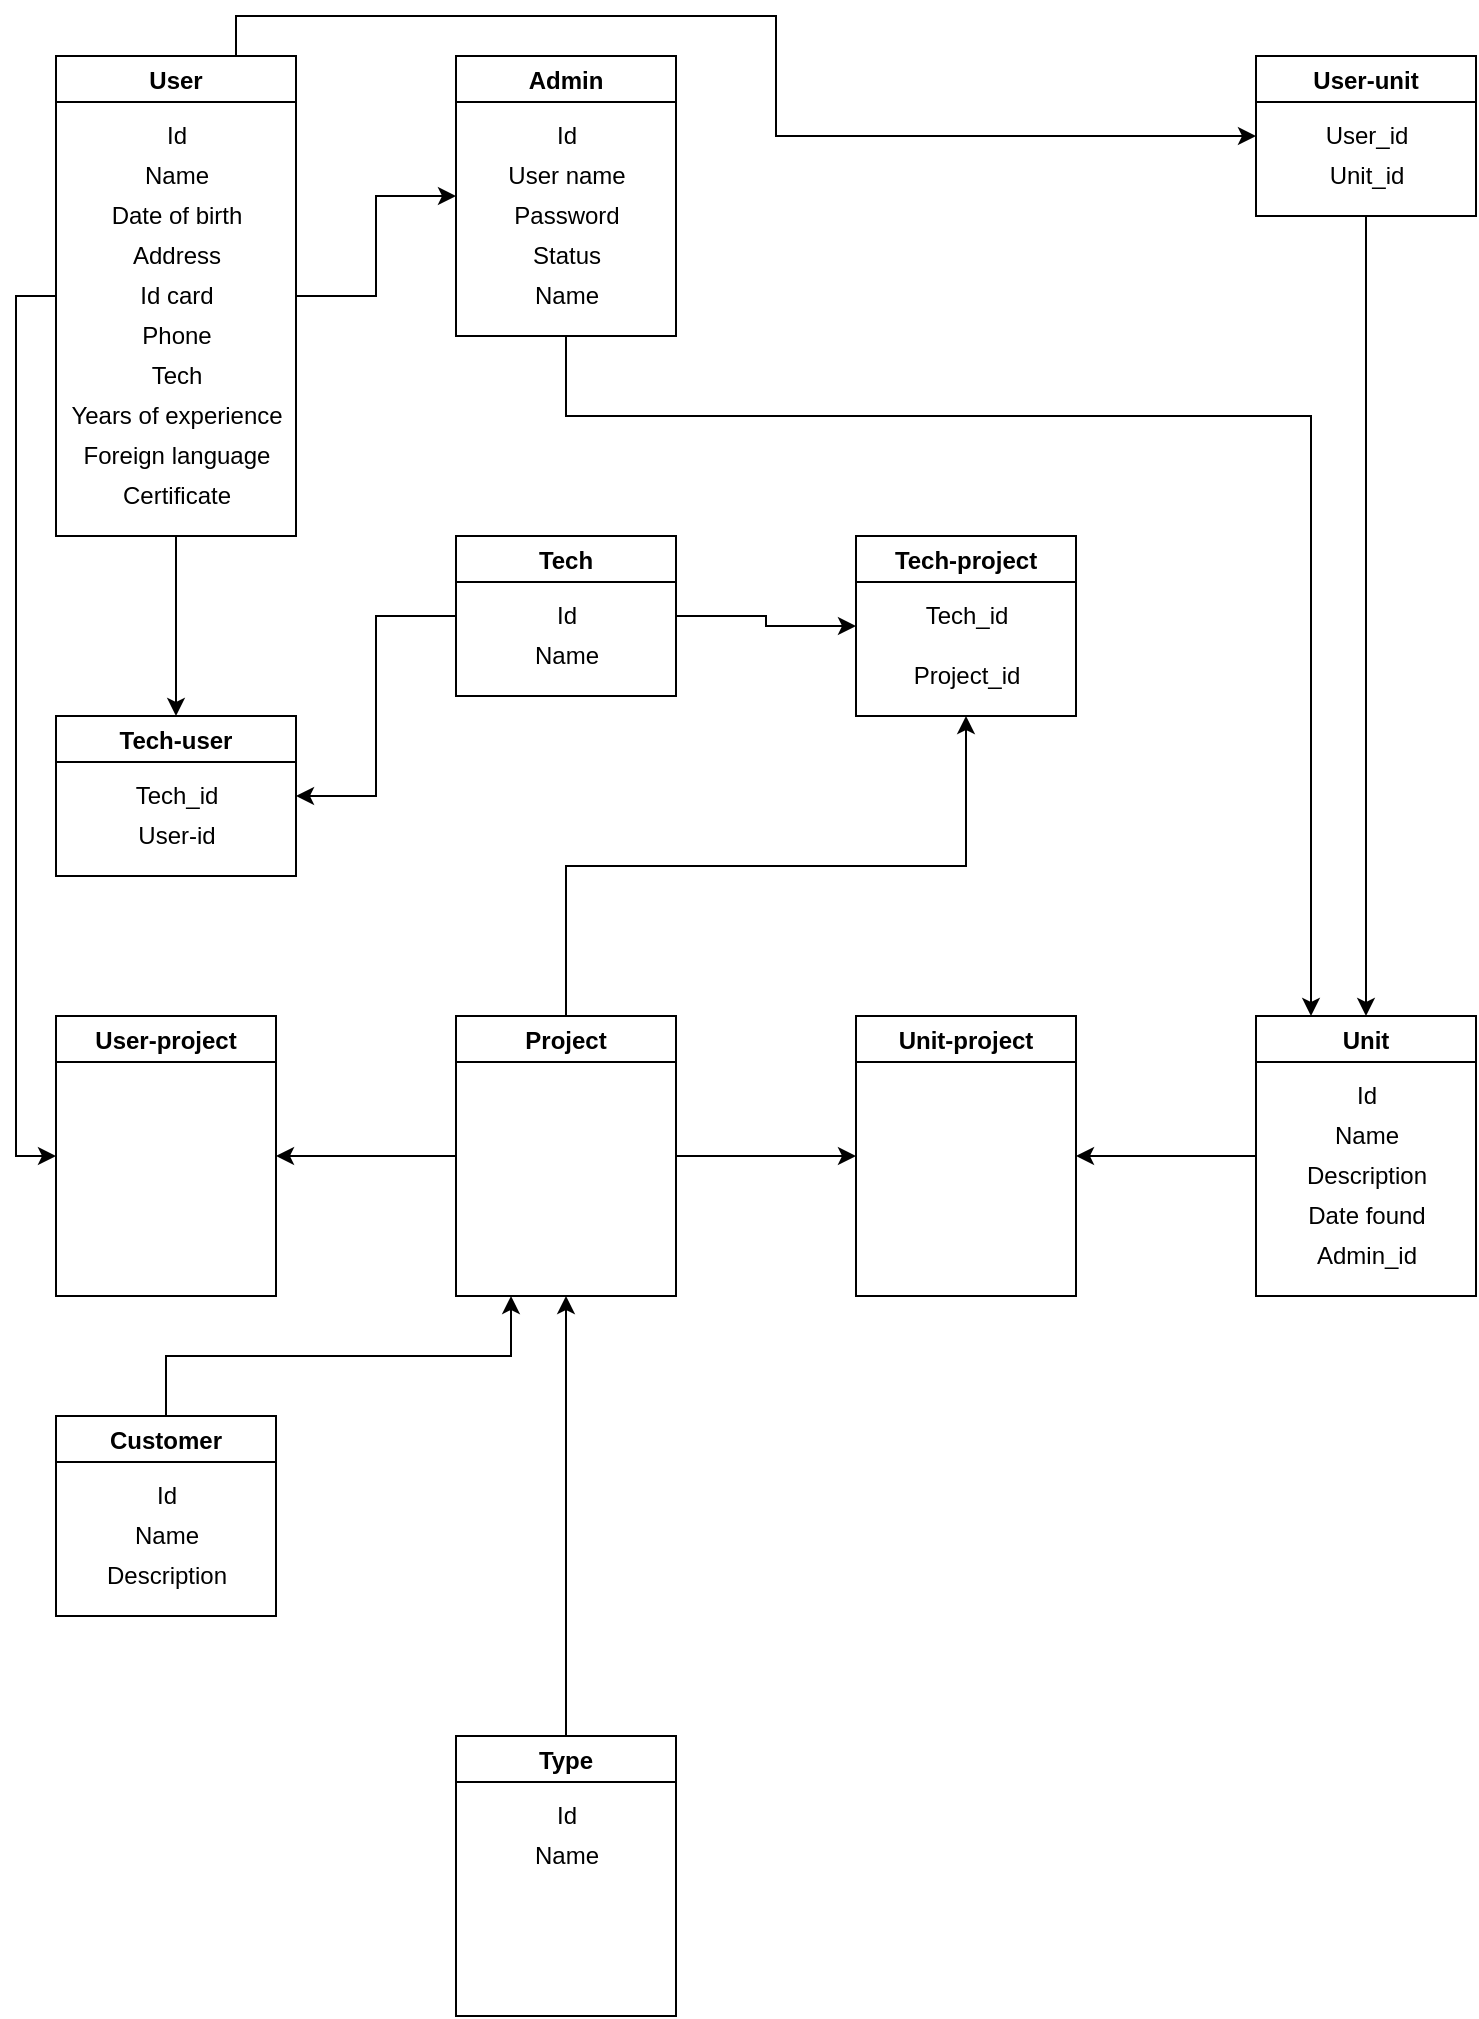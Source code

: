 <mxfile version="14.8.6" type="github">
  <diagram id="8frxbMPDA_A4CYh-UbdC" name="Page-1">
    <mxGraphModel dx="545" dy="474" grid="1" gridSize="10" guides="1" tooltips="1" connect="1" arrows="1" fold="1" page="1" pageScale="1" pageWidth="827" pageHeight="1169" math="0" shadow="0">
      <root>
        <mxCell id="0" />
        <mxCell id="1" parent="0" />
        <mxCell id="PGVaX1nrfL_rUsU0WxcV-19" style="edgeStyle=orthogonalEdgeStyle;rounded=0;orthogonalLoop=1;jettySize=auto;html=1;exitX=0.75;exitY=0;exitDx=0;exitDy=0;" edge="1" parent="1" source="PGVaX1nrfL_rUsU0WxcV-2" target="PGVaX1nrfL_rUsU0WxcV-18">
          <mxGeometry relative="1" as="geometry" />
        </mxCell>
        <mxCell id="PGVaX1nrfL_rUsU0WxcV-22" style="edgeStyle=orthogonalEdgeStyle;rounded=0;orthogonalLoop=1;jettySize=auto;html=1;exitX=1;exitY=0.5;exitDx=0;exitDy=0;entryX=0;entryY=0.5;entryDx=0;entryDy=0;" edge="1" parent="1" source="PGVaX1nrfL_rUsU0WxcV-2" target="PGVaX1nrfL_rUsU0WxcV-4">
          <mxGeometry relative="1" as="geometry" />
        </mxCell>
        <mxCell id="PGVaX1nrfL_rUsU0WxcV-23" style="edgeStyle=orthogonalEdgeStyle;rounded=0;orthogonalLoop=1;jettySize=auto;html=1;exitX=0.5;exitY=1;exitDx=0;exitDy=0;" edge="1" parent="1" source="PGVaX1nrfL_rUsU0WxcV-2" target="PGVaX1nrfL_rUsU0WxcV-9">
          <mxGeometry relative="1" as="geometry" />
        </mxCell>
        <mxCell id="PGVaX1nrfL_rUsU0WxcV-27" style="edgeStyle=orthogonalEdgeStyle;rounded=0;orthogonalLoop=1;jettySize=auto;html=1;exitX=0;exitY=0.5;exitDx=0;exitDy=0;entryX=0;entryY=0.5;entryDx=0;entryDy=0;" edge="1" parent="1" source="PGVaX1nrfL_rUsU0WxcV-2" target="PGVaX1nrfL_rUsU0WxcV-12">
          <mxGeometry relative="1" as="geometry" />
        </mxCell>
        <mxCell id="PGVaX1nrfL_rUsU0WxcV-2" value="User" style="swimlane;" vertex="1" parent="1">
          <mxGeometry x="40" y="40" width="120" height="240" as="geometry" />
        </mxCell>
        <mxCell id="PGVaX1nrfL_rUsU0WxcV-92" value="Id" style="text;html=1;align=center;verticalAlign=middle;resizable=0;points=[];autosize=1;strokeColor=none;" vertex="1" parent="PGVaX1nrfL_rUsU0WxcV-2">
          <mxGeometry x="45" y="30" width="30" height="20" as="geometry" />
        </mxCell>
        <mxCell id="PGVaX1nrfL_rUsU0WxcV-93" value="Name" style="text;html=1;align=center;verticalAlign=middle;resizable=0;points=[];autosize=1;strokeColor=none;" vertex="1" parent="PGVaX1nrfL_rUsU0WxcV-2">
          <mxGeometry x="35" y="50" width="50" height="20" as="geometry" />
        </mxCell>
        <mxCell id="PGVaX1nrfL_rUsU0WxcV-94" value="Date of birth" style="text;html=1;align=center;verticalAlign=middle;resizable=0;points=[];autosize=1;strokeColor=none;" vertex="1" parent="PGVaX1nrfL_rUsU0WxcV-2">
          <mxGeometry x="20" y="70" width="80" height="20" as="geometry" />
        </mxCell>
        <mxCell id="PGVaX1nrfL_rUsU0WxcV-95" value="Address" style="text;html=1;align=center;verticalAlign=middle;resizable=0;points=[];autosize=1;strokeColor=none;" vertex="1" parent="PGVaX1nrfL_rUsU0WxcV-2">
          <mxGeometry x="30" y="90" width="60" height="20" as="geometry" />
        </mxCell>
        <mxCell id="PGVaX1nrfL_rUsU0WxcV-96" value="Id card" style="text;html=1;align=center;verticalAlign=middle;resizable=0;points=[];autosize=1;strokeColor=none;" vertex="1" parent="PGVaX1nrfL_rUsU0WxcV-2">
          <mxGeometry x="35" y="110" width="50" height="20" as="geometry" />
        </mxCell>
        <mxCell id="PGVaX1nrfL_rUsU0WxcV-97" value="Phone" style="text;html=1;align=center;verticalAlign=middle;resizable=0;points=[];autosize=1;strokeColor=none;" vertex="1" parent="PGVaX1nrfL_rUsU0WxcV-2">
          <mxGeometry x="35" y="130" width="50" height="20" as="geometry" />
        </mxCell>
        <mxCell id="PGVaX1nrfL_rUsU0WxcV-98" value="Tech" style="text;html=1;align=center;verticalAlign=middle;resizable=0;points=[];autosize=1;strokeColor=none;" vertex="1" parent="PGVaX1nrfL_rUsU0WxcV-2">
          <mxGeometry x="40" y="150" width="40" height="20" as="geometry" />
        </mxCell>
        <mxCell id="PGVaX1nrfL_rUsU0WxcV-99" value="Years of&amp;nbsp;experience" style="text;html=1;align=center;verticalAlign=middle;resizable=0;points=[];autosize=1;strokeColor=none;" vertex="1" parent="PGVaX1nrfL_rUsU0WxcV-2">
          <mxGeometry y="170" width="120" height="20" as="geometry" />
        </mxCell>
        <mxCell id="PGVaX1nrfL_rUsU0WxcV-100" value="Foreign language" style="text;html=1;align=center;verticalAlign=middle;resizable=0;points=[];autosize=1;strokeColor=none;" vertex="1" parent="PGVaX1nrfL_rUsU0WxcV-2">
          <mxGeometry x="5" y="190" width="110" height="20" as="geometry" />
        </mxCell>
        <mxCell id="PGVaX1nrfL_rUsU0WxcV-49" value="Certificate" style="text;html=1;align=center;verticalAlign=middle;resizable=0;points=[];autosize=1;strokeColor=none;" vertex="1" parent="PGVaX1nrfL_rUsU0WxcV-2">
          <mxGeometry x="25" y="210" width="70" height="20" as="geometry" />
        </mxCell>
        <mxCell id="PGVaX1nrfL_rUsU0WxcV-65" style="edgeStyle=orthogonalEdgeStyle;rounded=0;orthogonalLoop=1;jettySize=auto;html=1;entryX=0.25;entryY=0;entryDx=0;entryDy=0;" edge="1" parent="1" source="PGVaX1nrfL_rUsU0WxcV-4" target="PGVaX1nrfL_rUsU0WxcV-17">
          <mxGeometry relative="1" as="geometry">
            <Array as="points">
              <mxPoint x="295" y="220" />
              <mxPoint x="668" y="220" />
            </Array>
          </mxGeometry>
        </mxCell>
        <mxCell id="PGVaX1nrfL_rUsU0WxcV-4" value="Admin" style="swimlane;" vertex="1" parent="1">
          <mxGeometry x="240" y="40" width="110" height="140" as="geometry" />
        </mxCell>
        <mxCell id="PGVaX1nrfL_rUsU0WxcV-54" value="User name" style="text;html=1;align=center;verticalAlign=middle;resizable=0;points=[];autosize=1;strokeColor=none;" vertex="1" parent="PGVaX1nrfL_rUsU0WxcV-4">
          <mxGeometry x="20" y="50" width="70" height="20" as="geometry" />
        </mxCell>
        <mxCell id="PGVaX1nrfL_rUsU0WxcV-53" value="Id" style="text;html=1;align=center;verticalAlign=middle;resizable=0;points=[];autosize=1;strokeColor=none;" vertex="1" parent="PGVaX1nrfL_rUsU0WxcV-4">
          <mxGeometry x="40" y="30" width="30" height="20" as="geometry" />
        </mxCell>
        <mxCell id="PGVaX1nrfL_rUsU0WxcV-56" value="Status" style="text;html=1;align=center;verticalAlign=middle;resizable=0;points=[];autosize=1;strokeColor=none;" vertex="1" parent="PGVaX1nrfL_rUsU0WxcV-4">
          <mxGeometry x="30" y="90" width="50" height="20" as="geometry" />
        </mxCell>
        <mxCell id="PGVaX1nrfL_rUsU0WxcV-57" value="Name&lt;br&gt;" style="text;html=1;align=center;verticalAlign=middle;resizable=0;points=[];autosize=1;strokeColor=none;" vertex="1" parent="PGVaX1nrfL_rUsU0WxcV-4">
          <mxGeometry x="30" y="110" width="50" height="20" as="geometry" />
        </mxCell>
        <mxCell id="PGVaX1nrfL_rUsU0WxcV-58" value="Password" style="text;html=1;align=center;verticalAlign=middle;resizable=0;points=[];autosize=1;strokeColor=none;" vertex="1" parent="PGVaX1nrfL_rUsU0WxcV-4">
          <mxGeometry x="20" y="70" width="70" height="20" as="geometry" />
        </mxCell>
        <mxCell id="PGVaX1nrfL_rUsU0WxcV-24" style="edgeStyle=orthogonalEdgeStyle;rounded=0;orthogonalLoop=1;jettySize=auto;html=1;exitX=0;exitY=0.5;exitDx=0;exitDy=0;entryX=1;entryY=0.5;entryDx=0;entryDy=0;" edge="1" parent="1" source="PGVaX1nrfL_rUsU0WxcV-5" target="PGVaX1nrfL_rUsU0WxcV-9">
          <mxGeometry relative="1" as="geometry" />
        </mxCell>
        <mxCell id="PGVaX1nrfL_rUsU0WxcV-25" style="edgeStyle=orthogonalEdgeStyle;rounded=0;orthogonalLoop=1;jettySize=auto;html=1;exitX=1;exitY=0.5;exitDx=0;exitDy=0;entryX=0;entryY=0.5;entryDx=0;entryDy=0;" edge="1" parent="1" source="PGVaX1nrfL_rUsU0WxcV-5" target="PGVaX1nrfL_rUsU0WxcV-10">
          <mxGeometry relative="1" as="geometry" />
        </mxCell>
        <mxCell id="PGVaX1nrfL_rUsU0WxcV-5" value="Tech" style="swimlane;" vertex="1" parent="1">
          <mxGeometry x="240" y="280" width="110" height="80" as="geometry" />
        </mxCell>
        <mxCell id="PGVaX1nrfL_rUsU0WxcV-104" value="Id" style="text;html=1;align=center;verticalAlign=middle;resizable=0;points=[];autosize=1;strokeColor=none;" vertex="1" parent="PGVaX1nrfL_rUsU0WxcV-5">
          <mxGeometry x="40" y="30" width="30" height="20" as="geometry" />
        </mxCell>
        <mxCell id="PGVaX1nrfL_rUsU0WxcV-105" value="Name" style="text;html=1;align=center;verticalAlign=middle;resizable=0;points=[];autosize=1;strokeColor=none;" vertex="1" parent="PGVaX1nrfL_rUsU0WxcV-5">
          <mxGeometry x="30" y="50" width="50" height="20" as="geometry" />
        </mxCell>
        <mxCell id="PGVaX1nrfL_rUsU0WxcV-9" value="Tech-user" style="swimlane;startSize=23;" vertex="1" parent="1">
          <mxGeometry x="40" y="370" width="120" height="80" as="geometry" />
        </mxCell>
        <mxCell id="PGVaX1nrfL_rUsU0WxcV-51" value="Tech_id" style="text;html=1;align=center;verticalAlign=middle;resizable=0;points=[];autosize=1;strokeColor=none;" vertex="1" parent="PGVaX1nrfL_rUsU0WxcV-9">
          <mxGeometry x="30" y="30" width="60" height="20" as="geometry" />
        </mxCell>
        <mxCell id="PGVaX1nrfL_rUsU0WxcV-52" value="User-id" style="text;html=1;align=center;verticalAlign=middle;resizable=0;points=[];autosize=1;strokeColor=none;" vertex="1" parent="PGVaX1nrfL_rUsU0WxcV-9">
          <mxGeometry x="35" y="50" width="50" height="20" as="geometry" />
        </mxCell>
        <mxCell id="PGVaX1nrfL_rUsU0WxcV-10" value="Tech-project" style="swimlane;" vertex="1" parent="1">
          <mxGeometry x="440" y="280" width="110" height="90" as="geometry" />
        </mxCell>
        <mxCell id="PGVaX1nrfL_rUsU0WxcV-101" value="Tech_id" style="text;html=1;align=center;verticalAlign=middle;resizable=0;points=[];autosize=1;strokeColor=none;" vertex="1" parent="PGVaX1nrfL_rUsU0WxcV-10">
          <mxGeometry x="25" y="30" width="60" height="20" as="geometry" />
        </mxCell>
        <mxCell id="PGVaX1nrfL_rUsU0WxcV-28" style="edgeStyle=orthogonalEdgeStyle;rounded=0;orthogonalLoop=1;jettySize=auto;html=1;exitX=0;exitY=0.5;exitDx=0;exitDy=0;entryX=1;entryY=0.5;entryDx=0;entryDy=0;" edge="1" parent="1" source="PGVaX1nrfL_rUsU0WxcV-11" target="PGVaX1nrfL_rUsU0WxcV-12">
          <mxGeometry relative="1" as="geometry" />
        </mxCell>
        <mxCell id="PGVaX1nrfL_rUsU0WxcV-29" style="edgeStyle=orthogonalEdgeStyle;rounded=0;orthogonalLoop=1;jettySize=auto;html=1;exitX=1;exitY=0.5;exitDx=0;exitDy=0;entryX=0;entryY=0.5;entryDx=0;entryDy=0;" edge="1" parent="1" source="PGVaX1nrfL_rUsU0WxcV-11" target="PGVaX1nrfL_rUsU0WxcV-16">
          <mxGeometry relative="1" as="geometry" />
        </mxCell>
        <mxCell id="PGVaX1nrfL_rUsU0WxcV-33" style="edgeStyle=orthogonalEdgeStyle;rounded=0;orthogonalLoop=1;jettySize=auto;html=1;exitX=0.5;exitY=0;exitDx=0;exitDy=0;entryX=0.5;entryY=1;entryDx=0;entryDy=0;" edge="1" parent="1" source="PGVaX1nrfL_rUsU0WxcV-11" target="PGVaX1nrfL_rUsU0WxcV-10">
          <mxGeometry relative="1" as="geometry" />
        </mxCell>
        <mxCell id="PGVaX1nrfL_rUsU0WxcV-11" value="Project" style="swimlane;" vertex="1" parent="1">
          <mxGeometry x="240" y="520" width="110" height="140" as="geometry" />
        </mxCell>
        <mxCell id="PGVaX1nrfL_rUsU0WxcV-12" value="User-project" style="swimlane;" vertex="1" parent="1">
          <mxGeometry x="40" y="520" width="110" height="140" as="geometry" />
        </mxCell>
        <mxCell id="PGVaX1nrfL_rUsU0WxcV-31" style="edgeStyle=orthogonalEdgeStyle;rounded=0;orthogonalLoop=1;jettySize=auto;html=1;exitX=0.5;exitY=0;exitDx=0;exitDy=0;entryX=0.25;entryY=1;entryDx=0;entryDy=0;" edge="1" parent="1" source="PGVaX1nrfL_rUsU0WxcV-14" target="PGVaX1nrfL_rUsU0WxcV-11">
          <mxGeometry relative="1" as="geometry" />
        </mxCell>
        <mxCell id="PGVaX1nrfL_rUsU0WxcV-14" value="Customer" style="swimlane;" vertex="1" parent="1">
          <mxGeometry x="40" y="720" width="110" height="100" as="geometry" />
        </mxCell>
        <mxCell id="PGVaX1nrfL_rUsU0WxcV-106" value="Id" style="text;html=1;align=center;verticalAlign=middle;resizable=0;points=[];autosize=1;strokeColor=none;" vertex="1" parent="PGVaX1nrfL_rUsU0WxcV-14">
          <mxGeometry x="40" y="30" width="30" height="20" as="geometry" />
        </mxCell>
        <mxCell id="PGVaX1nrfL_rUsU0WxcV-107" value="Name" style="text;html=1;align=center;verticalAlign=middle;resizable=0;points=[];autosize=1;strokeColor=none;" vertex="1" parent="PGVaX1nrfL_rUsU0WxcV-14">
          <mxGeometry x="30" y="50" width="50" height="20" as="geometry" />
        </mxCell>
        <mxCell id="PGVaX1nrfL_rUsU0WxcV-108" value="Description" style="text;html=1;align=center;verticalAlign=middle;resizable=0;points=[];autosize=1;strokeColor=none;" vertex="1" parent="PGVaX1nrfL_rUsU0WxcV-14">
          <mxGeometry x="15" y="70" width="80" height="20" as="geometry" />
        </mxCell>
        <mxCell id="PGVaX1nrfL_rUsU0WxcV-30" style="edgeStyle=orthogonalEdgeStyle;rounded=0;orthogonalLoop=1;jettySize=auto;html=1;exitX=0.5;exitY=0;exitDx=0;exitDy=0;entryX=0.5;entryY=1;entryDx=0;entryDy=0;" edge="1" parent="1" source="PGVaX1nrfL_rUsU0WxcV-15" target="PGVaX1nrfL_rUsU0WxcV-11">
          <mxGeometry relative="1" as="geometry" />
        </mxCell>
        <mxCell id="PGVaX1nrfL_rUsU0WxcV-15" value="Type" style="swimlane;" vertex="1" parent="1">
          <mxGeometry x="240" y="880" width="110" height="140" as="geometry" />
        </mxCell>
        <mxCell id="PGVaX1nrfL_rUsU0WxcV-110" value="Id" style="text;html=1;align=center;verticalAlign=middle;resizable=0;points=[];autosize=1;strokeColor=none;" vertex="1" parent="PGVaX1nrfL_rUsU0WxcV-15">
          <mxGeometry x="40" y="30" width="30" height="20" as="geometry" />
        </mxCell>
        <mxCell id="PGVaX1nrfL_rUsU0WxcV-111" value="Name" style="text;html=1;align=center;verticalAlign=middle;resizable=0;points=[];autosize=1;strokeColor=none;" vertex="1" parent="PGVaX1nrfL_rUsU0WxcV-15">
          <mxGeometry x="30" y="50" width="50" height="20" as="geometry" />
        </mxCell>
        <mxCell id="PGVaX1nrfL_rUsU0WxcV-16" value="Unit-project" style="swimlane;" vertex="1" parent="1">
          <mxGeometry x="440" y="520" width="110" height="140" as="geometry" />
        </mxCell>
        <mxCell id="PGVaX1nrfL_rUsU0WxcV-21" style="edgeStyle=orthogonalEdgeStyle;rounded=0;orthogonalLoop=1;jettySize=auto;html=1;exitX=0;exitY=0.5;exitDx=0;exitDy=0;entryX=1;entryY=0.5;entryDx=0;entryDy=0;" edge="1" parent="1" source="PGVaX1nrfL_rUsU0WxcV-17" target="PGVaX1nrfL_rUsU0WxcV-16">
          <mxGeometry relative="1" as="geometry" />
        </mxCell>
        <mxCell id="PGVaX1nrfL_rUsU0WxcV-17" value="Unit" style="swimlane;" vertex="1" parent="1">
          <mxGeometry x="640" y="520" width="110" height="140" as="geometry" />
        </mxCell>
        <mxCell id="PGVaX1nrfL_rUsU0WxcV-62" value="Description" style="text;html=1;align=center;verticalAlign=middle;resizable=0;points=[];autosize=1;strokeColor=none;" vertex="1" parent="PGVaX1nrfL_rUsU0WxcV-17">
          <mxGeometry x="15" y="70" width="80" height="20" as="geometry" />
        </mxCell>
        <mxCell id="PGVaX1nrfL_rUsU0WxcV-60" value="Id" style="text;html=1;align=center;verticalAlign=middle;resizable=0;points=[];autosize=1;strokeColor=none;" vertex="1" parent="PGVaX1nrfL_rUsU0WxcV-17">
          <mxGeometry x="40" y="30" width="30" height="20" as="geometry" />
        </mxCell>
        <mxCell id="PGVaX1nrfL_rUsU0WxcV-61" value="Name" style="text;html=1;align=center;verticalAlign=middle;resizable=0;points=[];autosize=1;strokeColor=none;" vertex="1" parent="PGVaX1nrfL_rUsU0WxcV-17">
          <mxGeometry x="30" y="50" width="50" height="20" as="geometry" />
        </mxCell>
        <mxCell id="PGVaX1nrfL_rUsU0WxcV-63" value="Date found" style="text;html=1;align=center;verticalAlign=middle;resizable=0;points=[];autosize=1;strokeColor=none;" vertex="1" parent="PGVaX1nrfL_rUsU0WxcV-17">
          <mxGeometry x="20" y="90" width="70" height="20" as="geometry" />
        </mxCell>
        <mxCell id="PGVaX1nrfL_rUsU0WxcV-64" value="Admin_id" style="text;html=1;align=center;verticalAlign=middle;resizable=0;points=[];autosize=1;strokeColor=none;" vertex="1" parent="PGVaX1nrfL_rUsU0WxcV-17">
          <mxGeometry x="20" y="110" width="70" height="20" as="geometry" />
        </mxCell>
        <mxCell id="PGVaX1nrfL_rUsU0WxcV-20" style="edgeStyle=orthogonalEdgeStyle;rounded=0;orthogonalLoop=1;jettySize=auto;html=1;exitX=0.5;exitY=1;exitDx=0;exitDy=0;entryX=0.5;entryY=0;entryDx=0;entryDy=0;" edge="1" parent="1" source="PGVaX1nrfL_rUsU0WxcV-18" target="PGVaX1nrfL_rUsU0WxcV-17">
          <mxGeometry relative="1" as="geometry" />
        </mxCell>
        <mxCell id="PGVaX1nrfL_rUsU0WxcV-18" value="User-unit" style="swimlane;" vertex="1" parent="1">
          <mxGeometry x="640" y="40" width="110" height="80" as="geometry" />
        </mxCell>
        <mxCell id="PGVaX1nrfL_rUsU0WxcV-66" value="User_id" style="text;html=1;align=center;verticalAlign=middle;resizable=0;points=[];autosize=1;strokeColor=none;" vertex="1" parent="PGVaX1nrfL_rUsU0WxcV-18">
          <mxGeometry x="25" y="30" width="60" height="20" as="geometry" />
        </mxCell>
        <mxCell id="PGVaX1nrfL_rUsU0WxcV-67" value="Unit_id" style="text;html=1;align=center;verticalAlign=middle;resizable=0;points=[];autosize=1;strokeColor=none;" vertex="1" parent="PGVaX1nrfL_rUsU0WxcV-18">
          <mxGeometry x="30" y="50" width="50" height="20" as="geometry" />
        </mxCell>
        <mxCell id="PGVaX1nrfL_rUsU0WxcV-103" value="Project_id" style="text;html=1;align=center;verticalAlign=middle;resizable=0;points=[];autosize=1;strokeColor=none;" vertex="1" parent="1">
          <mxGeometry x="460" y="340" width="70" height="20" as="geometry" />
        </mxCell>
      </root>
    </mxGraphModel>
  </diagram>
</mxfile>
